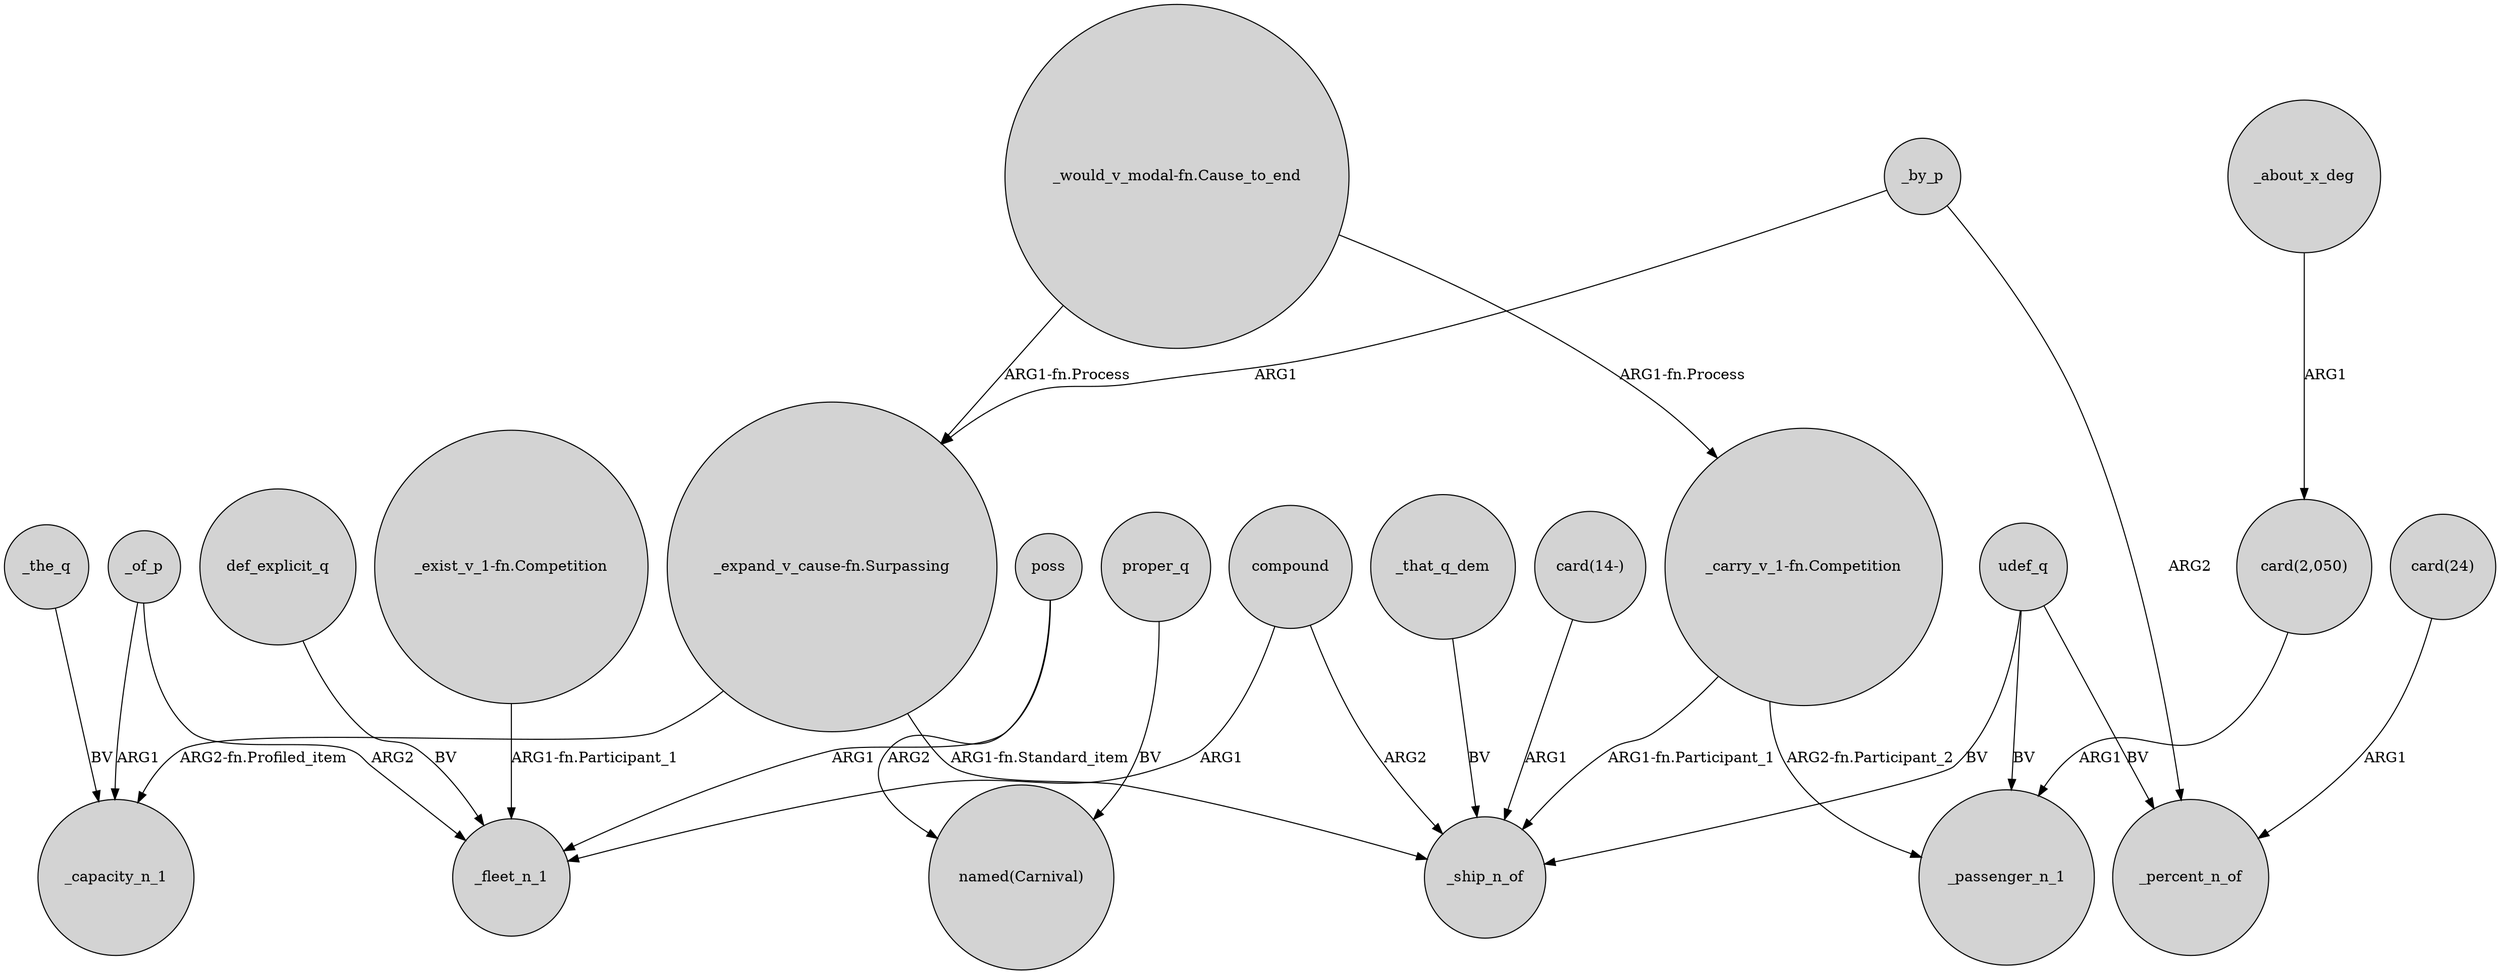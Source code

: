 digraph {
	node [shape=circle style=filled]
	"_expand_v_cause-fn.Surpassing" -> _capacity_n_1 [label="ARG2-fn.Profiled_item"]
	_the_q -> _capacity_n_1 [label=BV]
	"_would_v_modal-fn.Cause_to_end" -> "_carry_v_1-fn.Competition" [label="ARG1-fn.Process"]
	_by_p -> _percent_n_of [label=ARG2]
	poss -> _fleet_n_1 [label=ARG1]
	_of_p -> _capacity_n_1 [label=ARG1]
	"_expand_v_cause-fn.Surpassing" -> _ship_n_of [label="ARG1-fn.Standard_item"]
	_by_p -> "_expand_v_cause-fn.Surpassing" [label=ARG1]
	"_would_v_modal-fn.Cause_to_end" -> "_expand_v_cause-fn.Surpassing" [label="ARG1-fn.Process"]
	poss -> "named(Carnival)" [label=ARG2]
	udef_q -> _ship_n_of [label=BV]
	udef_q -> _percent_n_of [label=BV]
	proper_q -> "named(Carnival)" [label=BV]
	compound -> _fleet_n_1 [label=ARG1]
	"card(14-)" -> _ship_n_of [label=ARG1]
	compound -> _ship_n_of [label=ARG2]
	_about_x_deg -> "card(2,050)" [label=ARG1]
	"_exist_v_1-fn.Competition" -> _fleet_n_1 [label="ARG1-fn.Participant_1"]
	udef_q -> _passenger_n_1 [label=BV]
	"_carry_v_1-fn.Competition" -> _ship_n_of [label="ARG1-fn.Participant_1"]
	def_explicit_q -> _fleet_n_1 [label=BV]
	_of_p -> _fleet_n_1 [label=ARG2]
	"card(24)" -> _percent_n_of [label=ARG1]
	"_carry_v_1-fn.Competition" -> _passenger_n_1 [label="ARG2-fn.Participant_2"]
	"card(2,050)" -> _passenger_n_1 [label=ARG1]
	_that_q_dem -> _ship_n_of [label=BV]
}
